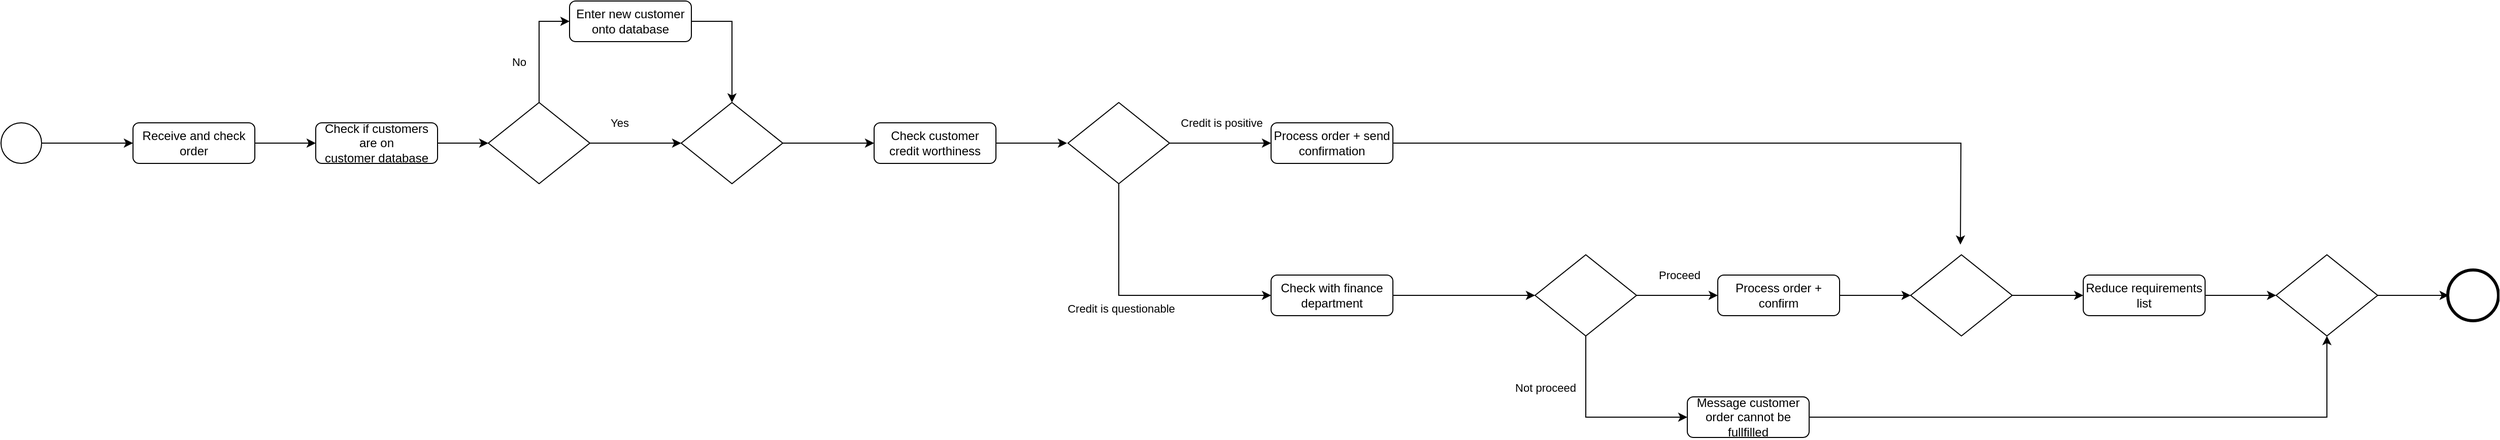 <mxfile version="24.7.17">
  <diagram name="第 1 页" id="Iz_i2JupdgYfHiRY4rDn">
    <mxGraphModel dx="1221" dy="1894" grid="1" gridSize="10" guides="1" tooltips="1" connect="1" arrows="1" fold="1" page="1" pageScale="1" pageWidth="827" pageHeight="1169" math="0" shadow="0">
      <root>
        <mxCell id="0" />
        <mxCell id="1" parent="0" />
        <mxCell id="Fvlb6eTeZX9XCZyYkuBX-1" style="edgeStyle=orthogonalEdgeStyle;rounded=0;orthogonalLoop=1;jettySize=auto;html=1;exitX=1;exitY=0.5;exitDx=0;exitDy=0;" parent="1" source="Fvlb6eTeZX9XCZyYkuBX-2" target="Fvlb6eTeZX9XCZyYkuBX-6" edge="1">
          <mxGeometry relative="1" as="geometry" />
        </mxCell>
        <mxCell id="Fvlb6eTeZX9XCZyYkuBX-2" value="Receive and check order" style="rounded=1;whiteSpace=wrap;html=1;fontSize=12;glass=0;strokeWidth=1;shadow=0;" parent="1" vertex="1">
          <mxGeometry x="160" y="80" width="120" height="40" as="geometry" />
        </mxCell>
        <mxCell id="Fvlb6eTeZX9XCZyYkuBX-3" style="edgeStyle=orthogonalEdgeStyle;rounded=0;orthogonalLoop=1;jettySize=auto;html=1;entryX=0;entryY=0.5;entryDx=0;entryDy=0;" parent="1" source="Fvlb6eTeZX9XCZyYkuBX-4" target="Fvlb6eTeZX9XCZyYkuBX-2" edge="1">
          <mxGeometry relative="1" as="geometry" />
        </mxCell>
        <mxCell id="Fvlb6eTeZX9XCZyYkuBX-4" value="" style="ellipse;whiteSpace=wrap;html=1;aspect=fixed;" parent="1" vertex="1">
          <mxGeometry x="30" y="80" width="40" height="40" as="geometry" />
        </mxCell>
        <mxCell id="Fvlb6eTeZX9XCZyYkuBX-5" style="edgeStyle=orthogonalEdgeStyle;rounded=0;orthogonalLoop=1;jettySize=auto;html=1;exitX=1;exitY=0.5;exitDx=0;exitDy=0;" parent="1" source="Fvlb6eTeZX9XCZyYkuBX-6" target="Fvlb6eTeZX9XCZyYkuBX-11" edge="1">
          <mxGeometry relative="1" as="geometry" />
        </mxCell>
        <mxCell id="Fvlb6eTeZX9XCZyYkuBX-6" value="Check if customers are on customer&amp;nbsp;database" style="rounded=1;whiteSpace=wrap;html=1;fontSize=12;glass=0;strokeWidth=1;shadow=0;" parent="1" vertex="1">
          <mxGeometry x="340" y="80" width="120" height="40" as="geometry" />
        </mxCell>
        <mxCell id="Fvlb6eTeZX9XCZyYkuBX-7" style="edgeStyle=orthogonalEdgeStyle;rounded=0;orthogonalLoop=1;jettySize=auto;html=1;exitX=0.5;exitY=0;exitDx=0;exitDy=0;entryX=0;entryY=0.5;entryDx=0;entryDy=0;" parent="1" source="Fvlb6eTeZX9XCZyYkuBX-11" target="Fvlb6eTeZX9XCZyYkuBX-13" edge="1">
          <mxGeometry relative="1" as="geometry" />
        </mxCell>
        <mxCell id="Fvlb6eTeZX9XCZyYkuBX-8" value="No" style="edgeLabel;html=1;align=center;verticalAlign=middle;resizable=0;points=[];" parent="Fvlb6eTeZX9XCZyYkuBX-7" vertex="1" connectable="0">
          <mxGeometry x="0.042" y="-3" relative="1" as="geometry">
            <mxPoint x="-23" y="17" as="offset" />
          </mxGeometry>
        </mxCell>
        <mxCell id="Fvlb6eTeZX9XCZyYkuBX-9" style="edgeStyle=orthogonalEdgeStyle;rounded=0;orthogonalLoop=1;jettySize=auto;html=1;exitX=1;exitY=0.5;exitDx=0;exitDy=0;entryX=0;entryY=0.5;entryDx=0;entryDy=0;" parent="1" source="Fvlb6eTeZX9XCZyYkuBX-11" target="Fvlb6eTeZX9XCZyYkuBX-15" edge="1">
          <mxGeometry relative="1" as="geometry" />
        </mxCell>
        <mxCell id="Fvlb6eTeZX9XCZyYkuBX-10" value="Yes" style="edgeLabel;html=1;align=center;verticalAlign=middle;resizable=0;points=[];" parent="Fvlb6eTeZX9XCZyYkuBX-9" vertex="1" connectable="0">
          <mxGeometry x="-0.333" relative="1" as="geometry">
            <mxPoint x="-1" y="-20" as="offset" />
          </mxGeometry>
        </mxCell>
        <mxCell id="Fvlb6eTeZX9XCZyYkuBX-11" value="" style="rhombus;whiteSpace=wrap;html=1;shadow=0;fontFamily=Helvetica;fontSize=12;align=center;strokeWidth=1;spacing=6;spacingTop=-4;" parent="1" vertex="1">
          <mxGeometry x="510" y="60" width="100" height="80" as="geometry" />
        </mxCell>
        <mxCell id="Fvlb6eTeZX9XCZyYkuBX-12" style="edgeStyle=orthogonalEdgeStyle;rounded=0;orthogonalLoop=1;jettySize=auto;html=1;entryX=0.5;entryY=0;entryDx=0;entryDy=0;" parent="1" source="Fvlb6eTeZX9XCZyYkuBX-13" target="Fvlb6eTeZX9XCZyYkuBX-15" edge="1">
          <mxGeometry relative="1" as="geometry">
            <Array as="points">
              <mxPoint x="750" y="-20" />
            </Array>
          </mxGeometry>
        </mxCell>
        <mxCell id="Fvlb6eTeZX9XCZyYkuBX-13" value="Enter new customer onto database" style="rounded=1;whiteSpace=wrap;html=1;fontSize=12;glass=0;strokeWidth=1;shadow=0;" parent="1" vertex="1">
          <mxGeometry x="590" y="-40" width="120" height="40" as="geometry" />
        </mxCell>
        <mxCell id="Fvlb6eTeZX9XCZyYkuBX-14" style="edgeStyle=orthogonalEdgeStyle;rounded=0;orthogonalLoop=1;jettySize=auto;html=1;exitX=1;exitY=0.5;exitDx=0;exitDy=0;" parent="1" source="Fvlb6eTeZX9XCZyYkuBX-15" target="Fvlb6eTeZX9XCZyYkuBX-17" edge="1">
          <mxGeometry relative="1" as="geometry" />
        </mxCell>
        <mxCell id="Fvlb6eTeZX9XCZyYkuBX-15" value="" style="rhombus;whiteSpace=wrap;html=1;shadow=0;fontFamily=Helvetica;fontSize=12;align=center;strokeWidth=1;spacing=6;spacingTop=-4;" parent="1" vertex="1">
          <mxGeometry x="700" y="60" width="100" height="80" as="geometry" />
        </mxCell>
        <mxCell id="Bi3lzEZAaWyFd03H0Y1Y-2" style="edgeStyle=orthogonalEdgeStyle;rounded=0;orthogonalLoop=1;jettySize=auto;html=1;" edge="1" parent="1" source="Fvlb6eTeZX9XCZyYkuBX-17">
          <mxGeometry relative="1" as="geometry">
            <mxPoint x="1080" y="100" as="targetPoint" />
          </mxGeometry>
        </mxCell>
        <mxCell id="Fvlb6eTeZX9XCZyYkuBX-17" value="Check customer credit worthiness" style="rounded=1;whiteSpace=wrap;html=1;fontSize=12;glass=0;strokeWidth=1;shadow=0;" parent="1" vertex="1">
          <mxGeometry x="890" y="80" width="120" height="40" as="geometry" />
        </mxCell>
        <mxCell id="Fvlb6eTeZX9XCZyYkuBX-18" style="edgeStyle=orthogonalEdgeStyle;rounded=0;orthogonalLoop=1;jettySize=auto;html=1;entryX=0;entryY=0.5;entryDx=0;entryDy=0;" parent="1" source="Fvlb6eTeZX9XCZyYkuBX-22" target="Fvlb6eTeZX9XCZyYkuBX-24" edge="1">
          <mxGeometry relative="1" as="geometry" />
        </mxCell>
        <mxCell id="Fvlb6eTeZX9XCZyYkuBX-19" value="Credit is positive" style="edgeLabel;html=1;align=center;verticalAlign=middle;resizable=0;points=[];" parent="Fvlb6eTeZX9XCZyYkuBX-18" vertex="1" connectable="0">
          <mxGeometry x="0.013" y="3" relative="1" as="geometry">
            <mxPoint y="-17" as="offset" />
          </mxGeometry>
        </mxCell>
        <mxCell id="Fvlb6eTeZX9XCZyYkuBX-20" style="edgeStyle=orthogonalEdgeStyle;rounded=0;orthogonalLoop=1;jettySize=auto;html=1;entryX=0;entryY=0.5;entryDx=0;entryDy=0;" parent="1" source="Fvlb6eTeZX9XCZyYkuBX-22" target="Fvlb6eTeZX9XCZyYkuBX-26" edge="1">
          <mxGeometry relative="1" as="geometry">
            <Array as="points">
              <mxPoint x="1131" y="250" />
            </Array>
          </mxGeometry>
        </mxCell>
        <mxCell id="Fvlb6eTeZX9XCZyYkuBX-21" value="Credit is questionable" style="edgeLabel;html=1;align=center;verticalAlign=middle;resizable=0;points=[];" parent="Fvlb6eTeZX9XCZyYkuBX-20" vertex="1" connectable="0">
          <mxGeometry x="-0.36" y="2" relative="1" as="geometry">
            <mxPoint y="40" as="offset" />
          </mxGeometry>
        </mxCell>
        <mxCell id="Fvlb6eTeZX9XCZyYkuBX-22" value="" style="rhombus;whiteSpace=wrap;html=1;shadow=0;fontFamily=Helvetica;fontSize=12;align=center;strokeWidth=1;spacing=6;spacingTop=-4;" parent="1" vertex="1">
          <mxGeometry x="1081" y="60" width="100" height="80" as="geometry" />
        </mxCell>
        <mxCell id="Bi3lzEZAaWyFd03H0Y1Y-3" style="edgeStyle=orthogonalEdgeStyle;rounded=0;orthogonalLoop=1;jettySize=auto;html=1;" edge="1" parent="1" source="Fvlb6eTeZX9XCZyYkuBX-24">
          <mxGeometry relative="1" as="geometry">
            <mxPoint x="1960" y="200" as="targetPoint" />
          </mxGeometry>
        </mxCell>
        <mxCell id="Fvlb6eTeZX9XCZyYkuBX-24" value="Process order + send confirmation" style="rounded=1;whiteSpace=wrap;html=1;fontSize=12;glass=0;strokeWidth=1;shadow=0;" parent="1" vertex="1">
          <mxGeometry x="1281" y="80" width="120" height="40" as="geometry" />
        </mxCell>
        <mxCell id="Fvlb6eTeZX9XCZyYkuBX-25" style="edgeStyle=orthogonalEdgeStyle;rounded=0;orthogonalLoop=1;jettySize=auto;html=1;" parent="1" source="Fvlb6eTeZX9XCZyYkuBX-26" target="Fvlb6eTeZX9XCZyYkuBX-31" edge="1">
          <mxGeometry relative="1" as="geometry" />
        </mxCell>
        <mxCell id="Fvlb6eTeZX9XCZyYkuBX-26" value="Check with finance department" style="rounded=1;whiteSpace=wrap;html=1;fontSize=12;glass=0;strokeWidth=1;shadow=0;" parent="1" vertex="1">
          <mxGeometry x="1281" y="230" width="120" height="40" as="geometry" />
        </mxCell>
        <mxCell id="Fvlb6eTeZX9XCZyYkuBX-27" style="edgeStyle=orthogonalEdgeStyle;rounded=0;orthogonalLoop=1;jettySize=auto;html=1;" parent="1" source="Fvlb6eTeZX9XCZyYkuBX-31" target="Fvlb6eTeZX9XCZyYkuBX-37" edge="1">
          <mxGeometry relative="1" as="geometry" />
        </mxCell>
        <mxCell id="Fvlb6eTeZX9XCZyYkuBX-28" value="Proceed" style="edgeLabel;html=1;align=center;verticalAlign=middle;resizable=0;points=[];" parent="Fvlb6eTeZX9XCZyYkuBX-27" vertex="1" connectable="0">
          <mxGeometry x="0.033" y="-1" relative="1" as="geometry">
            <mxPoint y="-21" as="offset" />
          </mxGeometry>
        </mxCell>
        <mxCell id="Fvlb6eTeZX9XCZyYkuBX-29" style="edgeStyle=orthogonalEdgeStyle;rounded=0;orthogonalLoop=1;jettySize=auto;html=1;entryX=0;entryY=0.5;entryDx=0;entryDy=0;" parent="1" source="Fvlb6eTeZX9XCZyYkuBX-31" target="Fvlb6eTeZX9XCZyYkuBX-33" edge="1">
          <mxGeometry relative="1" as="geometry">
            <Array as="points">
              <mxPoint x="1591" y="370" />
            </Array>
          </mxGeometry>
        </mxCell>
        <mxCell id="Fvlb6eTeZX9XCZyYkuBX-30" value="Not proceed" style="edgeLabel;html=1;align=center;verticalAlign=middle;resizable=0;points=[];" parent="Fvlb6eTeZX9XCZyYkuBX-29" vertex="1" connectable="0">
          <mxGeometry x="-0.363" y="2" relative="1" as="geometry">
            <mxPoint x="-42" y="-7" as="offset" />
          </mxGeometry>
        </mxCell>
        <mxCell id="Fvlb6eTeZX9XCZyYkuBX-31" value="" style="rhombus;whiteSpace=wrap;html=1;shadow=0;fontFamily=Helvetica;fontSize=12;align=center;strokeWidth=1;spacing=6;spacingTop=-4;" parent="1" vertex="1">
          <mxGeometry x="1541" y="210" width="100" height="80" as="geometry" />
        </mxCell>
        <mxCell id="Fvlb6eTeZX9XCZyYkuBX-32" style="edgeStyle=orthogonalEdgeStyle;rounded=0;orthogonalLoop=1;jettySize=auto;html=1;" parent="1" source="Fvlb6eTeZX9XCZyYkuBX-33" target="Fvlb6eTeZX9XCZyYkuBX-41" edge="1">
          <mxGeometry relative="1" as="geometry" />
        </mxCell>
        <mxCell id="Fvlb6eTeZX9XCZyYkuBX-33" value="Message customer order cannot be fullfilled" style="rounded=1;whiteSpace=wrap;html=1;fontSize=12;glass=0;strokeWidth=1;shadow=0;" parent="1" vertex="1">
          <mxGeometry x="1691" y="350" width="120" height="40" as="geometry" />
        </mxCell>
        <mxCell id="Fvlb6eTeZX9XCZyYkuBX-34" style="edgeStyle=orthogonalEdgeStyle;rounded=0;orthogonalLoop=1;jettySize=auto;html=1;" parent="1" source="Fvlb6eTeZX9XCZyYkuBX-35" target="Fvlb6eTeZX9XCZyYkuBX-39" edge="1">
          <mxGeometry relative="1" as="geometry" />
        </mxCell>
        <mxCell id="Fvlb6eTeZX9XCZyYkuBX-35" value="" style="rhombus;whiteSpace=wrap;html=1;shadow=0;fontFamily=Helvetica;fontSize=12;align=center;strokeWidth=1;spacing=6;spacingTop=-4;" parent="1" vertex="1">
          <mxGeometry x="1911" y="210" width="100" height="80" as="geometry" />
        </mxCell>
        <mxCell id="Fvlb6eTeZX9XCZyYkuBX-36" style="edgeStyle=orthogonalEdgeStyle;rounded=0;orthogonalLoop=1;jettySize=auto;html=1;entryX=0;entryY=0.5;entryDx=0;entryDy=0;" parent="1" source="Fvlb6eTeZX9XCZyYkuBX-37" target="Fvlb6eTeZX9XCZyYkuBX-35" edge="1">
          <mxGeometry relative="1" as="geometry" />
        </mxCell>
        <mxCell id="Fvlb6eTeZX9XCZyYkuBX-37" value="Process order + confirm" style="rounded=1;whiteSpace=wrap;html=1;fontSize=12;glass=0;strokeWidth=1;shadow=0;" parent="1" vertex="1">
          <mxGeometry x="1721" y="230" width="120" height="40" as="geometry" />
        </mxCell>
        <mxCell id="Fvlb6eTeZX9XCZyYkuBX-38" style="edgeStyle=orthogonalEdgeStyle;rounded=0;orthogonalLoop=1;jettySize=auto;html=1;entryX=0;entryY=0.5;entryDx=0;entryDy=0;" parent="1" source="Fvlb6eTeZX9XCZyYkuBX-39" target="Fvlb6eTeZX9XCZyYkuBX-41" edge="1">
          <mxGeometry relative="1" as="geometry" />
        </mxCell>
        <mxCell id="Fvlb6eTeZX9XCZyYkuBX-39" value="Reduce requirements list" style="rounded=1;whiteSpace=wrap;html=1;fontSize=12;glass=0;strokeWidth=1;shadow=0;" parent="1" vertex="1">
          <mxGeometry x="2081" y="230" width="120" height="40" as="geometry" />
        </mxCell>
        <mxCell id="Fvlb6eTeZX9XCZyYkuBX-40" style="edgeStyle=orthogonalEdgeStyle;rounded=0;orthogonalLoop=1;jettySize=auto;html=1;entryX=0;entryY=0.5;entryDx=0;entryDy=0;" parent="1" source="Fvlb6eTeZX9XCZyYkuBX-41" edge="1">
          <mxGeometry relative="1" as="geometry">
            <mxPoint x="2441" y="250" as="targetPoint" />
          </mxGeometry>
        </mxCell>
        <mxCell id="Fvlb6eTeZX9XCZyYkuBX-41" value="" style="rhombus;whiteSpace=wrap;html=1;shadow=0;fontFamily=Helvetica;fontSize=12;align=center;strokeWidth=1;spacing=6;spacingTop=-4;" parent="1" vertex="1">
          <mxGeometry x="2271" y="210" width="100" height="80" as="geometry" />
        </mxCell>
        <mxCell id="Bi3lzEZAaWyFd03H0Y1Y-5" value="" style="points=[[0.145,0.145,0],[0.5,0,0],[0.855,0.145,0],[1,0.5,0],[0.855,0.855,0],[0.5,1,0],[0.145,0.855,0],[0,0.5,0]];shape=mxgraph.bpmn.event;html=1;verticalLabelPosition=bottom;labelBackgroundColor=#ffffff;verticalAlign=top;align=center;perimeter=ellipsePerimeter;outlineConnect=0;aspect=fixed;outline=end;symbol=terminate2;" vertex="1" parent="1">
          <mxGeometry x="2440" y="225" width="50" height="50" as="geometry" />
        </mxCell>
      </root>
    </mxGraphModel>
  </diagram>
</mxfile>
